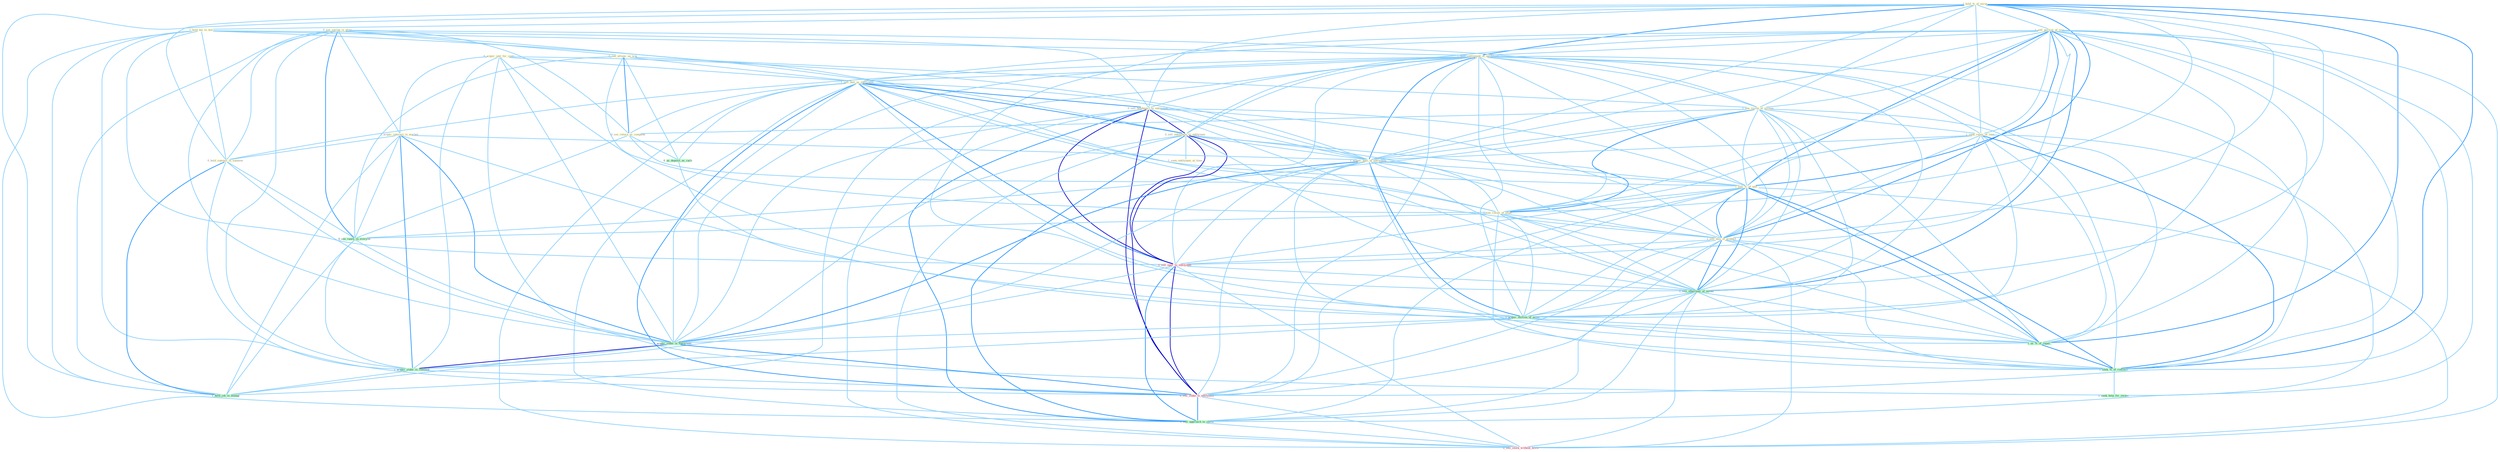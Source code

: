 Graph G{ 
    node
    [shape=polygon,style=filled,width=.5,height=.06,color="#BDFCC9",fixedsize=true,fontsize=4,
    fontcolor="#2f4f4f"];
    {node
    [color="#ffffe0", fontcolor="#8b7d6b"] "0_acquir_unit_for_cash " "1_hold_%_of_secur " "0_see_spring_in_glori " "1_hold_kei_to_bid " "1_sell_portion_of_issu " "0_see_allianc_as_wai " "1_hold_settlement_of_entitynam " "1_sell_unit_as_entitynam " "0_sell_headquart_to_entitynam " "1_see_vision_of_system " "0_see_return_as_compens " "1_seek_repay_of_loan " "0_sell_entitynam_to_entitynam " "1_acquir_interest_in_market " "0_hold_summit_in_summer " "1_seen_entitynam_at_time " "1_acquir_busi_of_entitynam " "1_sell_%_of_unit " "1_see_result_of_studi " "1_sell_mix_of_product "}
{node [color="#fff0f5", fontcolor="#b22222"] "0_sell_oper_to_entitynam " "0_sell_stake_to_entitynam " "0_sell_stock_without_hitch "}
edge [color="#B0E2FF"];

	"0_acquir_unit_for_cash " -- "1_sell_unit_as_entitynam " [w="1", color="#87cefa" ];
	"0_acquir_unit_for_cash " -- "1_acquir_interest_in_market " [w="1", color="#87cefa" ];
	"0_acquir_unit_for_cash " -- "1_acquir_busi_of_entitynam " [w="1", color="#87cefa" ];
	"0_acquir_unit_for_cash " -- "1_acquir_million_of_asset " [w="1", color="#87cefa" ];
	"0_acquir_unit_for_cash " -- "1_acquir_stake_in_entitynam " [w="1", color="#87cefa" ];
	"0_acquir_unit_for_cash " -- "1_acquir_stake_in_compani " [w="1", color="#87cefa" ];
	"0_acquir_unit_for_cash " -- "1_seek_help_for_owner " [w="1", color="#87cefa" ];
	"1_hold_%_of_secur " -- "1_hold_kei_to_bid " [w="1", color="#87cefa" ];
	"1_hold_%_of_secur " -- "1_sell_portion_of_issu " [w="1", color="#87cefa" ];
	"1_hold_%_of_secur " -- "1_hold_settlement_of_entitynam " [w="2", color="#1e90ff" , len=0.8];
	"1_hold_%_of_secur " -- "1_see_vision_of_system " [w="1", color="#87cefa" ];
	"1_hold_%_of_secur " -- "1_seek_repay_of_loan " [w="1", color="#87cefa" ];
	"1_hold_%_of_secur " -- "0_hold_summit_in_summer " [w="1", color="#87cefa" ];
	"1_hold_%_of_secur " -- "1_acquir_busi_of_entitynam " [w="1", color="#87cefa" ];
	"1_hold_%_of_secur " -- "1_sell_%_of_unit " [w="2", color="#1e90ff" , len=0.8];
	"1_hold_%_of_secur " -- "1_see_result_of_studi " [w="1", color="#87cefa" ];
	"1_hold_%_of_secur " -- "1_sell_mix_of_product " [w="1", color="#87cefa" ];
	"1_hold_%_of_secur " -- "1_sell_othernum_of_model " [w="1", color="#87cefa" ];
	"1_hold_%_of_secur " -- "1_acquir_million_of_asset " [w="1", color="#87cefa" ];
	"1_hold_%_of_secur " -- "1_us_%_of_capac " [w="2", color="#1e90ff" , len=0.8];
	"1_hold_%_of_secur " -- "1_hold_job_in_manag " [w="1", color="#87cefa" ];
	"1_hold_%_of_secur " -- "1_seek_%_of_concern " [w="2", color="#1e90ff" , len=0.8];
	"0_see_spring_in_glori " -- "0_see_allianc_as_wai " [w="1", color="#87cefa" ];
	"0_see_spring_in_glori " -- "1_see_vision_of_system " [w="1", color="#87cefa" ];
	"0_see_spring_in_glori " -- "0_see_return_as_compens " [w="1", color="#87cefa" ];
	"0_see_spring_in_glori " -- "1_acquir_interest_in_market " [w="1", color="#87cefa" ];
	"0_see_spring_in_glori " -- "0_hold_summit_in_summer " [w="1", color="#87cefa" ];
	"0_see_spring_in_glori " -- "1_see_result_of_studi " [w="1", color="#87cefa" ];
	"0_see_spring_in_glori " -- "0_see_vaniti_in_everyon " [w="2", color="#1e90ff" , len=0.8];
	"0_see_spring_in_glori " -- "1_acquir_stake_in_entitynam " [w="1", color="#87cefa" ];
	"0_see_spring_in_glori " -- "1_acquir_stake_in_compani " [w="1", color="#87cefa" ];
	"0_see_spring_in_glori " -- "1_hold_job_in_manag " [w="1", color="#87cefa" ];
	"1_hold_kei_to_bid " -- "1_hold_settlement_of_entitynam " [w="1", color="#87cefa" ];
	"1_hold_kei_to_bid " -- "0_sell_headquart_to_entitynam " [w="1", color="#87cefa" ];
	"1_hold_kei_to_bid " -- "0_sell_entitynam_to_entitynam " [w="1", color="#87cefa" ];
	"1_hold_kei_to_bid " -- "0_hold_summit_in_summer " [w="1", color="#87cefa" ];
	"1_hold_kei_to_bid " -- "0_sell_oper_to_entitynam " [w="1", color="#87cefa" ];
	"1_hold_kei_to_bid " -- "0_sell_stake_to_entitynam " [w="1", color="#87cefa" ];
	"1_hold_kei_to_bid " -- "1_sell_approach_to_client " [w="1", color="#87cefa" ];
	"1_hold_kei_to_bid " -- "1_hold_job_in_manag " [w="1", color="#87cefa" ];
	"1_sell_portion_of_issu " -- "1_hold_settlement_of_entitynam " [w="1", color="#87cefa" ];
	"1_sell_portion_of_issu " -- "1_sell_unit_as_entitynam " [w="1", color="#87cefa" ];
	"1_sell_portion_of_issu " -- "0_sell_headquart_to_entitynam " [w="1", color="#87cefa" ];
	"1_sell_portion_of_issu " -- "1_see_vision_of_system " [w="1", color="#87cefa" ];
	"1_sell_portion_of_issu " -- "1_seek_repay_of_loan " [w="1", color="#87cefa" ];
	"1_sell_portion_of_issu " -- "0_sell_entitynam_to_entitynam " [w="1", color="#87cefa" ];
	"1_sell_portion_of_issu " -- "1_acquir_busi_of_entitynam " [w="1", color="#87cefa" ];
	"1_sell_portion_of_issu " -- "1_sell_%_of_unit " [w="2", color="#1e90ff" , len=0.8];
	"1_sell_portion_of_issu " -- "1_see_result_of_studi " [w="1", color="#87cefa" ];
	"1_sell_portion_of_issu " -- "1_sell_mix_of_product " [w="2", color="#1e90ff" , len=0.8];
	"1_sell_portion_of_issu " -- "0_sell_oper_to_entitynam " [w="1", color="#87cefa" ];
	"1_sell_portion_of_issu " -- "1_sell_othernum_of_model " [w="2", color="#1e90ff" , len=0.8];
	"1_sell_portion_of_issu " -- "1_acquir_million_of_asset " [w="1", color="#87cefa" ];
	"1_sell_portion_of_issu " -- "0_sell_stake_to_entitynam " [w="1", color="#87cefa" ];
	"1_sell_portion_of_issu " -- "1_us_%_of_capac " [w="1", color="#87cefa" ];
	"1_sell_portion_of_issu " -- "1_sell_approach_to_client " [w="1", color="#87cefa" ];
	"1_sell_portion_of_issu " -- "0_sell_stock_without_hitch " [w="1", color="#87cefa" ];
	"1_sell_portion_of_issu " -- "1_seek_%_of_concern " [w="1", color="#87cefa" ];
	"0_see_allianc_as_wai " -- "1_sell_unit_as_entitynam " [w="1", color="#87cefa" ];
	"0_see_allianc_as_wai " -- "1_see_vision_of_system " [w="1", color="#87cefa" ];
	"0_see_allianc_as_wai " -- "0_see_return_as_compens " [w="2", color="#1e90ff" , len=0.8];
	"0_see_allianc_as_wai " -- "1_see_result_of_studi " [w="1", color="#87cefa" ];
	"0_see_allianc_as_wai " -- "0_see_vaniti_in_everyon " [w="1", color="#87cefa" ];
	"0_see_allianc_as_wai " -- "0_us_deposit_as_cach " [w="1", color="#87cefa" ];
	"1_hold_settlement_of_entitynam " -- "1_sell_unit_as_entitynam " [w="1", color="#87cefa" ];
	"1_hold_settlement_of_entitynam " -- "0_sell_headquart_to_entitynam " [w="1", color="#87cefa" ];
	"1_hold_settlement_of_entitynam " -- "1_see_vision_of_system " [w="1", color="#87cefa" ];
	"1_hold_settlement_of_entitynam " -- "1_seek_repay_of_loan " [w="1", color="#87cefa" ];
	"1_hold_settlement_of_entitynam " -- "0_sell_entitynam_to_entitynam " [w="1", color="#87cefa" ];
	"1_hold_settlement_of_entitynam " -- "0_hold_summit_in_summer " [w="1", color="#87cefa" ];
	"1_hold_settlement_of_entitynam " -- "1_acquir_busi_of_entitynam " [w="2", color="#1e90ff" , len=0.8];
	"1_hold_settlement_of_entitynam " -- "1_sell_%_of_unit " [w="1", color="#87cefa" ];
	"1_hold_settlement_of_entitynam " -- "1_see_result_of_studi " [w="1", color="#87cefa" ];
	"1_hold_settlement_of_entitynam " -- "1_sell_mix_of_product " [w="1", color="#87cefa" ];
	"1_hold_settlement_of_entitynam " -- "0_sell_oper_to_entitynam " [w="1", color="#87cefa" ];
	"1_hold_settlement_of_entitynam " -- "1_sell_othernum_of_model " [w="1", color="#87cefa" ];
	"1_hold_settlement_of_entitynam " -- "1_acquir_million_of_asset " [w="1", color="#87cefa" ];
	"1_hold_settlement_of_entitynam " -- "1_acquir_stake_in_entitynam " [w="1", color="#87cefa" ];
	"1_hold_settlement_of_entitynam " -- "0_sell_stake_to_entitynam " [w="1", color="#87cefa" ];
	"1_hold_settlement_of_entitynam " -- "1_us_%_of_capac " [w="1", color="#87cefa" ];
	"1_hold_settlement_of_entitynam " -- "1_hold_job_in_manag " [w="1", color="#87cefa" ];
	"1_hold_settlement_of_entitynam " -- "1_seek_%_of_concern " [w="1", color="#87cefa" ];
	"1_sell_unit_as_entitynam " -- "0_sell_headquart_to_entitynam " [w="2", color="#1e90ff" , len=0.8];
	"1_sell_unit_as_entitynam " -- "0_see_return_as_compens " [w="1", color="#87cefa" ];
	"1_sell_unit_as_entitynam " -- "0_sell_entitynam_to_entitynam " [w="2", color="#1e90ff" , len=0.8];
	"1_sell_unit_as_entitynam " -- "1_acquir_busi_of_entitynam " [w="1", color="#87cefa" ];
	"1_sell_unit_as_entitynam " -- "1_sell_%_of_unit " [w="1", color="#87cefa" ];
	"1_sell_unit_as_entitynam " -- "1_sell_mix_of_product " [w="1", color="#87cefa" ];
	"1_sell_unit_as_entitynam " -- "0_sell_oper_to_entitynam " [w="2", color="#1e90ff" , len=0.8];
	"1_sell_unit_as_entitynam " -- "1_sell_othernum_of_model " [w="1", color="#87cefa" ];
	"1_sell_unit_as_entitynam " -- "0_us_deposit_as_cach " [w="1", color="#87cefa" ];
	"1_sell_unit_as_entitynam " -- "1_acquir_stake_in_entitynam " [w="1", color="#87cefa" ];
	"1_sell_unit_as_entitynam " -- "0_sell_stake_to_entitynam " [w="2", color="#1e90ff" , len=0.8];
	"1_sell_unit_as_entitynam " -- "1_sell_approach_to_client " [w="1", color="#87cefa" ];
	"1_sell_unit_as_entitynam " -- "0_sell_stock_without_hitch " [w="1", color="#87cefa" ];
	"0_sell_headquart_to_entitynam " -- "0_sell_entitynam_to_entitynam " [w="3", color="#0000cd" , len=0.6];
	"0_sell_headquart_to_entitynam " -- "1_acquir_busi_of_entitynam " [w="1", color="#87cefa" ];
	"0_sell_headquart_to_entitynam " -- "1_sell_%_of_unit " [w="1", color="#87cefa" ];
	"0_sell_headquart_to_entitynam " -- "1_sell_mix_of_product " [w="1", color="#87cefa" ];
	"0_sell_headquart_to_entitynam " -- "0_sell_oper_to_entitynam " [w="3", color="#0000cd" , len=0.6];
	"0_sell_headquart_to_entitynam " -- "1_sell_othernum_of_model " [w="1", color="#87cefa" ];
	"0_sell_headquart_to_entitynam " -- "1_acquir_stake_in_entitynam " [w="1", color="#87cefa" ];
	"0_sell_headquart_to_entitynam " -- "0_sell_stake_to_entitynam " [w="3", color="#0000cd" , len=0.6];
	"0_sell_headquart_to_entitynam " -- "1_sell_approach_to_client " [w="2", color="#1e90ff" , len=0.8];
	"0_sell_headquart_to_entitynam " -- "0_sell_stock_without_hitch " [w="1", color="#87cefa" ];
	"1_see_vision_of_system " -- "0_see_return_as_compens " [w="1", color="#87cefa" ];
	"1_see_vision_of_system " -- "1_seek_repay_of_loan " [w="1", color="#87cefa" ];
	"1_see_vision_of_system " -- "1_acquir_busi_of_entitynam " [w="1", color="#87cefa" ];
	"1_see_vision_of_system " -- "1_sell_%_of_unit " [w="1", color="#87cefa" ];
	"1_see_vision_of_system " -- "1_see_result_of_studi " [w="2", color="#1e90ff" , len=0.8];
	"1_see_vision_of_system " -- "1_sell_mix_of_product " [w="1", color="#87cefa" ];
	"1_see_vision_of_system " -- "1_sell_othernum_of_model " [w="1", color="#87cefa" ];
	"1_see_vision_of_system " -- "0_see_vaniti_in_everyon " [w="1", color="#87cefa" ];
	"1_see_vision_of_system " -- "1_acquir_million_of_asset " [w="1", color="#87cefa" ];
	"1_see_vision_of_system " -- "1_us_%_of_capac " [w="1", color="#87cefa" ];
	"1_see_vision_of_system " -- "1_seek_%_of_concern " [w="1", color="#87cefa" ];
	"0_see_return_as_compens " -- "1_see_result_of_studi " [w="1", color="#87cefa" ];
	"0_see_return_as_compens " -- "0_see_vaniti_in_everyon " [w="1", color="#87cefa" ];
	"0_see_return_as_compens " -- "0_us_deposit_as_cach " [w="1", color="#87cefa" ];
	"1_seek_repay_of_loan " -- "1_acquir_busi_of_entitynam " [w="1", color="#87cefa" ];
	"1_seek_repay_of_loan " -- "1_sell_%_of_unit " [w="1", color="#87cefa" ];
	"1_seek_repay_of_loan " -- "1_see_result_of_studi " [w="1", color="#87cefa" ];
	"1_seek_repay_of_loan " -- "1_sell_mix_of_product " [w="1", color="#87cefa" ];
	"1_seek_repay_of_loan " -- "1_sell_othernum_of_model " [w="1", color="#87cefa" ];
	"1_seek_repay_of_loan " -- "1_acquir_million_of_asset " [w="1", color="#87cefa" ];
	"1_seek_repay_of_loan " -- "1_us_%_of_capac " [w="1", color="#87cefa" ];
	"1_seek_repay_of_loan " -- "1_seek_%_of_concern " [w="2", color="#1e90ff" , len=0.8];
	"1_seek_repay_of_loan " -- "1_seek_help_for_owner " [w="1", color="#87cefa" ];
	"0_sell_entitynam_to_entitynam " -- "1_seen_entitynam_at_time " [w="1", color="#87cefa" ];
	"0_sell_entitynam_to_entitynam " -- "1_acquir_busi_of_entitynam " [w="1", color="#87cefa" ];
	"0_sell_entitynam_to_entitynam " -- "1_sell_%_of_unit " [w="1", color="#87cefa" ];
	"0_sell_entitynam_to_entitynam " -- "1_sell_mix_of_product " [w="1", color="#87cefa" ];
	"0_sell_entitynam_to_entitynam " -- "0_sell_oper_to_entitynam " [w="3", color="#0000cd" , len=0.6];
	"0_sell_entitynam_to_entitynam " -- "1_sell_othernum_of_model " [w="1", color="#87cefa" ];
	"0_sell_entitynam_to_entitynam " -- "1_acquir_stake_in_entitynam " [w="1", color="#87cefa" ];
	"0_sell_entitynam_to_entitynam " -- "0_sell_stake_to_entitynam " [w="3", color="#0000cd" , len=0.6];
	"0_sell_entitynam_to_entitynam " -- "1_sell_approach_to_client " [w="2", color="#1e90ff" , len=0.8];
	"0_sell_entitynam_to_entitynam " -- "0_sell_stock_without_hitch " [w="1", color="#87cefa" ];
	"1_acquir_interest_in_market " -- "0_hold_summit_in_summer " [w="1", color="#87cefa" ];
	"1_acquir_interest_in_market " -- "1_acquir_busi_of_entitynam " [w="1", color="#87cefa" ];
	"1_acquir_interest_in_market " -- "0_see_vaniti_in_everyon " [w="1", color="#87cefa" ];
	"1_acquir_interest_in_market " -- "1_acquir_million_of_asset " [w="1", color="#87cefa" ];
	"1_acquir_interest_in_market " -- "1_acquir_stake_in_entitynam " [w="2", color="#1e90ff" , len=0.8];
	"1_acquir_interest_in_market " -- "1_acquir_stake_in_compani " [w="2", color="#1e90ff" , len=0.8];
	"1_acquir_interest_in_market " -- "1_hold_job_in_manag " [w="1", color="#87cefa" ];
	"0_hold_summit_in_summer " -- "0_see_vaniti_in_everyon " [w="1", color="#87cefa" ];
	"0_hold_summit_in_summer " -- "1_acquir_stake_in_entitynam " [w="1", color="#87cefa" ];
	"0_hold_summit_in_summer " -- "1_acquir_stake_in_compani " [w="1", color="#87cefa" ];
	"0_hold_summit_in_summer " -- "1_hold_job_in_manag " [w="2", color="#1e90ff" , len=0.8];
	"1_acquir_busi_of_entitynam " -- "1_sell_%_of_unit " [w="1", color="#87cefa" ];
	"1_acquir_busi_of_entitynam " -- "1_see_result_of_studi " [w="1", color="#87cefa" ];
	"1_acquir_busi_of_entitynam " -- "1_sell_mix_of_product " [w="1", color="#87cefa" ];
	"1_acquir_busi_of_entitynam " -- "0_sell_oper_to_entitynam " [w="1", color="#87cefa" ];
	"1_acquir_busi_of_entitynam " -- "1_sell_othernum_of_model " [w="1", color="#87cefa" ];
	"1_acquir_busi_of_entitynam " -- "1_acquir_million_of_asset " [w="2", color="#1e90ff" , len=0.8];
	"1_acquir_busi_of_entitynam " -- "1_acquir_stake_in_entitynam " [w="2", color="#1e90ff" , len=0.8];
	"1_acquir_busi_of_entitynam " -- "1_acquir_stake_in_compani " [w="1", color="#87cefa" ];
	"1_acquir_busi_of_entitynam " -- "0_sell_stake_to_entitynam " [w="1", color="#87cefa" ];
	"1_acquir_busi_of_entitynam " -- "1_us_%_of_capac " [w="1", color="#87cefa" ];
	"1_acquir_busi_of_entitynam " -- "1_seek_%_of_concern " [w="1", color="#87cefa" ];
	"1_sell_%_of_unit " -- "1_see_result_of_studi " [w="1", color="#87cefa" ];
	"1_sell_%_of_unit " -- "1_sell_mix_of_product " [w="2", color="#1e90ff" , len=0.8];
	"1_sell_%_of_unit " -- "0_sell_oper_to_entitynam " [w="1", color="#87cefa" ];
	"1_sell_%_of_unit " -- "1_sell_othernum_of_model " [w="2", color="#1e90ff" , len=0.8];
	"1_sell_%_of_unit " -- "1_acquir_million_of_asset " [w="1", color="#87cefa" ];
	"1_sell_%_of_unit " -- "0_sell_stake_to_entitynam " [w="1", color="#87cefa" ];
	"1_sell_%_of_unit " -- "1_us_%_of_capac " [w="2", color="#1e90ff" , len=0.8];
	"1_sell_%_of_unit " -- "1_sell_approach_to_client " [w="1", color="#87cefa" ];
	"1_sell_%_of_unit " -- "0_sell_stock_without_hitch " [w="1", color="#87cefa" ];
	"1_sell_%_of_unit " -- "1_seek_%_of_concern " [w="2", color="#1e90ff" , len=0.8];
	"1_see_result_of_studi " -- "1_sell_mix_of_product " [w="1", color="#87cefa" ];
	"1_see_result_of_studi " -- "1_sell_othernum_of_model " [w="1", color="#87cefa" ];
	"1_see_result_of_studi " -- "0_see_vaniti_in_everyon " [w="1", color="#87cefa" ];
	"1_see_result_of_studi " -- "1_acquir_million_of_asset " [w="1", color="#87cefa" ];
	"1_see_result_of_studi " -- "1_us_%_of_capac " [w="1", color="#87cefa" ];
	"1_see_result_of_studi " -- "1_seek_%_of_concern " [w="1", color="#87cefa" ];
	"1_sell_mix_of_product " -- "0_sell_oper_to_entitynam " [w="1", color="#87cefa" ];
	"1_sell_mix_of_product " -- "1_sell_othernum_of_model " [w="2", color="#1e90ff" , len=0.8];
	"1_sell_mix_of_product " -- "1_acquir_million_of_asset " [w="1", color="#87cefa" ];
	"1_sell_mix_of_product " -- "0_sell_stake_to_entitynam " [w="1", color="#87cefa" ];
	"1_sell_mix_of_product " -- "1_us_%_of_capac " [w="1", color="#87cefa" ];
	"1_sell_mix_of_product " -- "1_sell_approach_to_client " [w="1", color="#87cefa" ];
	"1_sell_mix_of_product " -- "0_sell_stock_without_hitch " [w="1", color="#87cefa" ];
	"1_sell_mix_of_product " -- "1_seek_%_of_concern " [w="1", color="#87cefa" ];
	"0_sell_oper_to_entitynam " -- "1_sell_othernum_of_model " [w="1", color="#87cefa" ];
	"0_sell_oper_to_entitynam " -- "1_acquir_stake_in_entitynam " [w="1", color="#87cefa" ];
	"0_sell_oper_to_entitynam " -- "0_sell_stake_to_entitynam " [w="3", color="#0000cd" , len=0.6];
	"0_sell_oper_to_entitynam " -- "1_sell_approach_to_client " [w="2", color="#1e90ff" , len=0.8];
	"0_sell_oper_to_entitynam " -- "0_sell_stock_without_hitch " [w="1", color="#87cefa" ];
	"1_sell_othernum_of_model " -- "1_acquir_million_of_asset " [w="1", color="#87cefa" ];
	"1_sell_othernum_of_model " -- "0_sell_stake_to_entitynam " [w="1", color="#87cefa" ];
	"1_sell_othernum_of_model " -- "1_us_%_of_capac " [w="1", color="#87cefa" ];
	"1_sell_othernum_of_model " -- "1_sell_approach_to_client " [w="1", color="#87cefa" ];
	"1_sell_othernum_of_model " -- "0_sell_stock_without_hitch " [w="1", color="#87cefa" ];
	"1_sell_othernum_of_model " -- "1_seek_%_of_concern " [w="1", color="#87cefa" ];
	"0_see_vaniti_in_everyon " -- "1_acquir_stake_in_entitynam " [w="1", color="#87cefa" ];
	"0_see_vaniti_in_everyon " -- "1_acquir_stake_in_compani " [w="1", color="#87cefa" ];
	"0_see_vaniti_in_everyon " -- "1_hold_job_in_manag " [w="1", color="#87cefa" ];
	"1_acquir_million_of_asset " -- "1_acquir_stake_in_entitynam " [w="1", color="#87cefa" ];
	"1_acquir_million_of_asset " -- "1_acquir_stake_in_compani " [w="1", color="#87cefa" ];
	"1_acquir_million_of_asset " -- "1_us_%_of_capac " [w="1", color="#87cefa" ];
	"1_acquir_million_of_asset " -- "1_seek_%_of_concern " [w="1", color="#87cefa" ];
	"0_us_deposit_as_cach " -- "1_us_%_of_capac " [w="1", color="#87cefa" ];
	"1_acquir_stake_in_entitynam " -- "1_acquir_stake_in_compani " [w="3", color="#0000cd" , len=0.6];
	"1_acquir_stake_in_entitynam " -- "0_sell_stake_to_entitynam " [w="2", color="#1e90ff" , len=0.8];
	"1_acquir_stake_in_entitynam " -- "1_hold_job_in_manag " [w="1", color="#87cefa" ];
	"1_acquir_stake_in_compani " -- "0_sell_stake_to_entitynam " [w="1", color="#87cefa" ];
	"1_acquir_stake_in_compani " -- "1_hold_job_in_manag " [w="1", color="#87cefa" ];
	"0_sell_stake_to_entitynam " -- "1_sell_approach_to_client " [w="2", color="#1e90ff" , len=0.8];
	"0_sell_stake_to_entitynam " -- "0_sell_stock_without_hitch " [w="1", color="#87cefa" ];
	"1_us_%_of_capac " -- "1_seek_%_of_concern " [w="2", color="#1e90ff" , len=0.8];
	"1_sell_approach_to_client " -- "0_sell_stock_without_hitch " [w="1", color="#87cefa" ];
	"1_seek_%_of_concern " -- "1_seek_help_for_owner " [w="1", color="#87cefa" ];
}